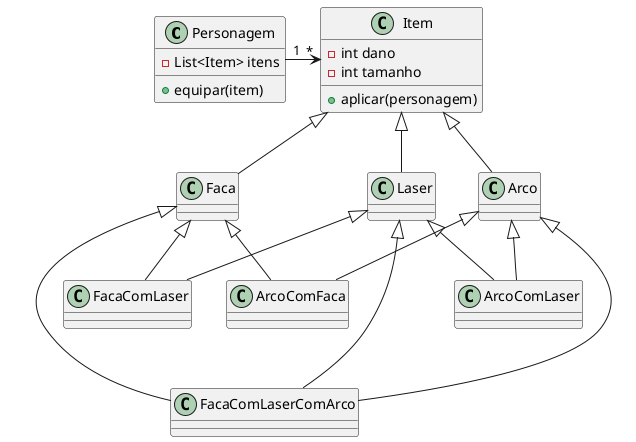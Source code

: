 @startuml
class Personagem {
  -List<Item> itens
  +equipar(item)
}
class Item {
  -int dano
  -int tamanho
  +aplicar(personagem)
}
class Arco extends Item {
}
class Laser extends Item {
}
class Faca extends Item {
}
class ArcoComFaca extends Arco, Faca  {
}
class ArcoComLaser extends Arco, Laser  {
}
class FacaComLaser extends Faca, Laser  {
}
class FacaComLaserComArco extends Faca, Laser,Arco  {
}

Personagem "1" -> "*" Item 
FacaComLaser --[hidden] FacaComLaserComArco
@enduml